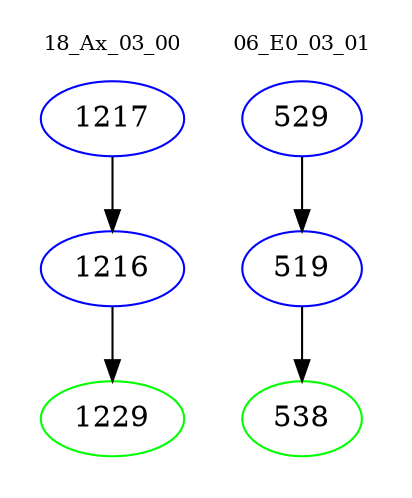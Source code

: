 digraph{
subgraph cluster_0 {
color = white
label = "18_Ax_03_00";
fontsize=10;
T0_1217 [label="1217", color="blue"]
T0_1217 -> T0_1216 [color="black"]
T0_1216 [label="1216", color="blue"]
T0_1216 -> T0_1229 [color="black"]
T0_1229 [label="1229", color="green"]
}
subgraph cluster_1 {
color = white
label = "06_E0_03_01";
fontsize=10;
T1_529 [label="529", color="blue"]
T1_529 -> T1_519 [color="black"]
T1_519 [label="519", color="blue"]
T1_519 -> T1_538 [color="black"]
T1_538 [label="538", color="green"]
}
}
